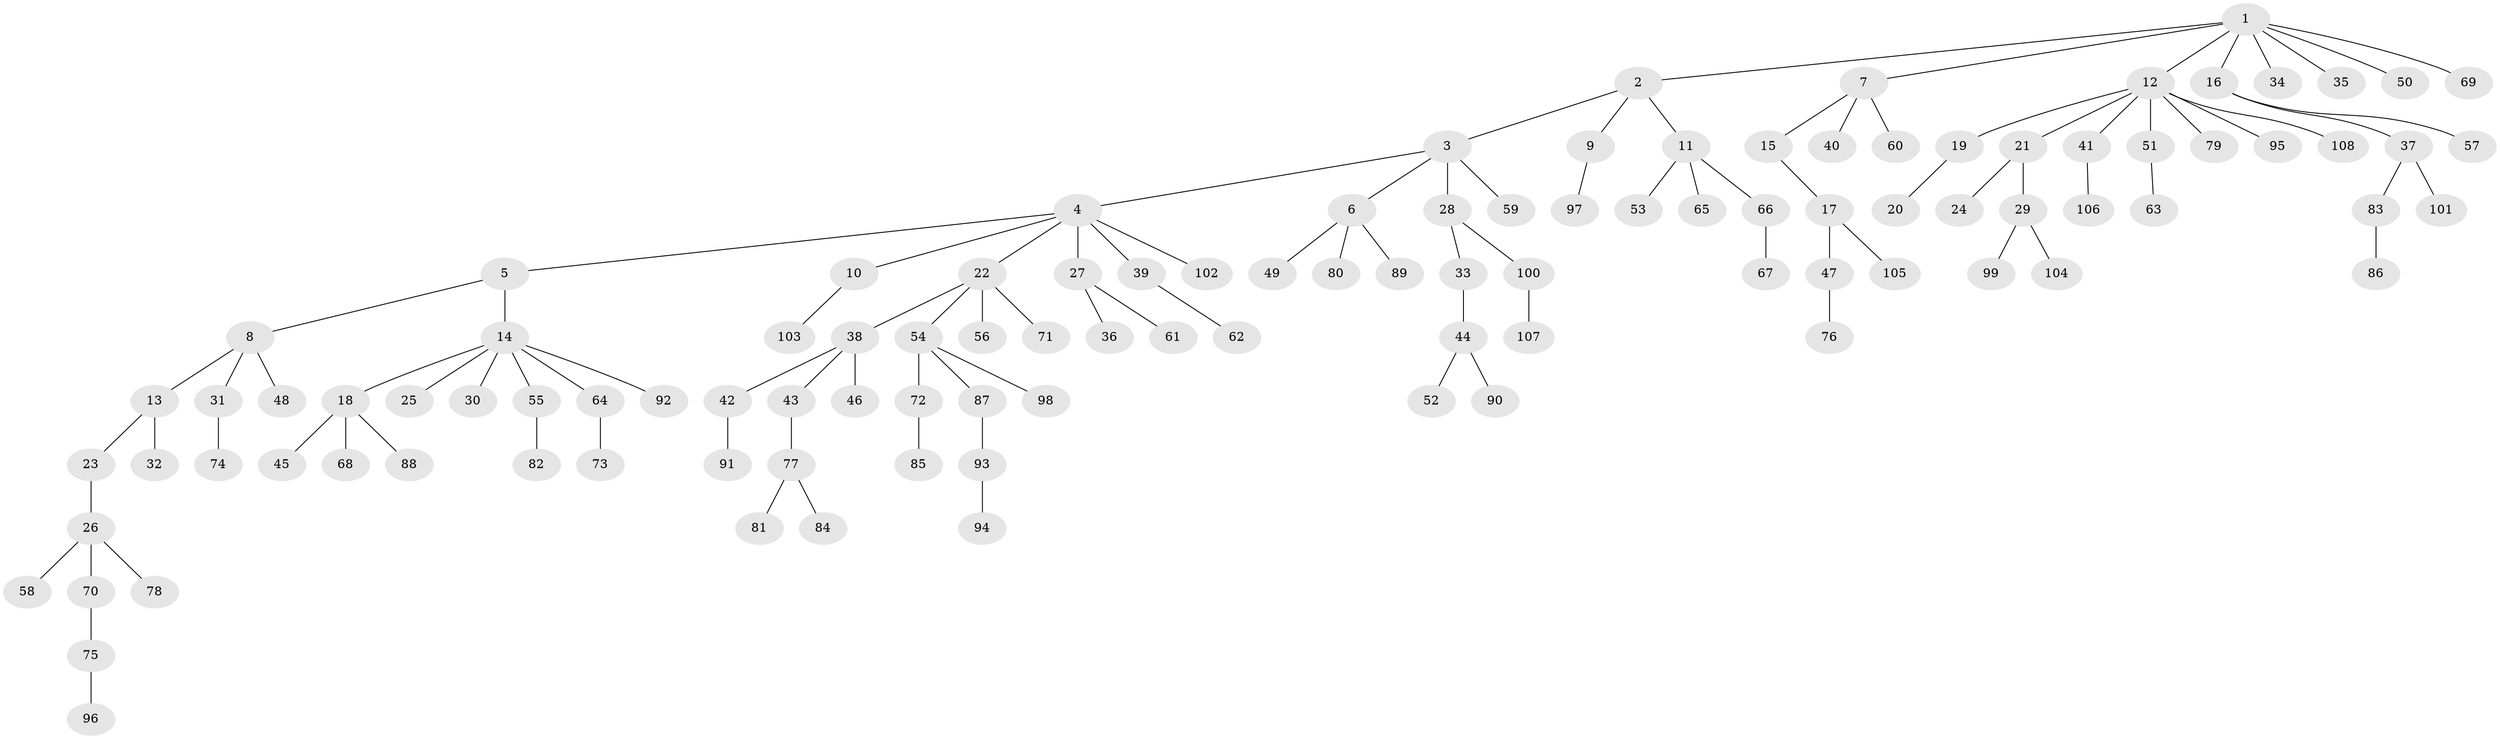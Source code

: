 // coarse degree distribution, {2: 0.203125, 1: 0.734375, 4: 0.03125, 5: 0.015625, 40: 0.015625}
// Generated by graph-tools (version 1.1) at 2025/56/03/04/25 21:56:44]
// undirected, 108 vertices, 107 edges
graph export_dot {
graph [start="1"]
  node [color=gray90,style=filled];
  1;
  2;
  3;
  4;
  5;
  6;
  7;
  8;
  9;
  10;
  11;
  12;
  13;
  14;
  15;
  16;
  17;
  18;
  19;
  20;
  21;
  22;
  23;
  24;
  25;
  26;
  27;
  28;
  29;
  30;
  31;
  32;
  33;
  34;
  35;
  36;
  37;
  38;
  39;
  40;
  41;
  42;
  43;
  44;
  45;
  46;
  47;
  48;
  49;
  50;
  51;
  52;
  53;
  54;
  55;
  56;
  57;
  58;
  59;
  60;
  61;
  62;
  63;
  64;
  65;
  66;
  67;
  68;
  69;
  70;
  71;
  72;
  73;
  74;
  75;
  76;
  77;
  78;
  79;
  80;
  81;
  82;
  83;
  84;
  85;
  86;
  87;
  88;
  89;
  90;
  91;
  92;
  93;
  94;
  95;
  96;
  97;
  98;
  99;
  100;
  101;
  102;
  103;
  104;
  105;
  106;
  107;
  108;
  1 -- 2;
  1 -- 7;
  1 -- 12;
  1 -- 16;
  1 -- 34;
  1 -- 35;
  1 -- 50;
  1 -- 69;
  2 -- 3;
  2 -- 9;
  2 -- 11;
  3 -- 4;
  3 -- 6;
  3 -- 28;
  3 -- 59;
  4 -- 5;
  4 -- 10;
  4 -- 22;
  4 -- 27;
  4 -- 39;
  4 -- 102;
  5 -- 8;
  5 -- 14;
  6 -- 49;
  6 -- 80;
  6 -- 89;
  7 -- 15;
  7 -- 40;
  7 -- 60;
  8 -- 13;
  8 -- 31;
  8 -- 48;
  9 -- 97;
  10 -- 103;
  11 -- 53;
  11 -- 65;
  11 -- 66;
  12 -- 19;
  12 -- 21;
  12 -- 41;
  12 -- 51;
  12 -- 79;
  12 -- 95;
  12 -- 108;
  13 -- 23;
  13 -- 32;
  14 -- 18;
  14 -- 25;
  14 -- 30;
  14 -- 55;
  14 -- 64;
  14 -- 92;
  15 -- 17;
  16 -- 37;
  16 -- 57;
  17 -- 47;
  17 -- 105;
  18 -- 45;
  18 -- 68;
  18 -- 88;
  19 -- 20;
  21 -- 24;
  21 -- 29;
  22 -- 38;
  22 -- 54;
  22 -- 56;
  22 -- 71;
  23 -- 26;
  26 -- 58;
  26 -- 70;
  26 -- 78;
  27 -- 36;
  27 -- 61;
  28 -- 33;
  28 -- 100;
  29 -- 99;
  29 -- 104;
  31 -- 74;
  33 -- 44;
  37 -- 83;
  37 -- 101;
  38 -- 42;
  38 -- 43;
  38 -- 46;
  39 -- 62;
  41 -- 106;
  42 -- 91;
  43 -- 77;
  44 -- 52;
  44 -- 90;
  47 -- 76;
  51 -- 63;
  54 -- 72;
  54 -- 87;
  54 -- 98;
  55 -- 82;
  64 -- 73;
  66 -- 67;
  70 -- 75;
  72 -- 85;
  75 -- 96;
  77 -- 81;
  77 -- 84;
  83 -- 86;
  87 -- 93;
  93 -- 94;
  100 -- 107;
}
